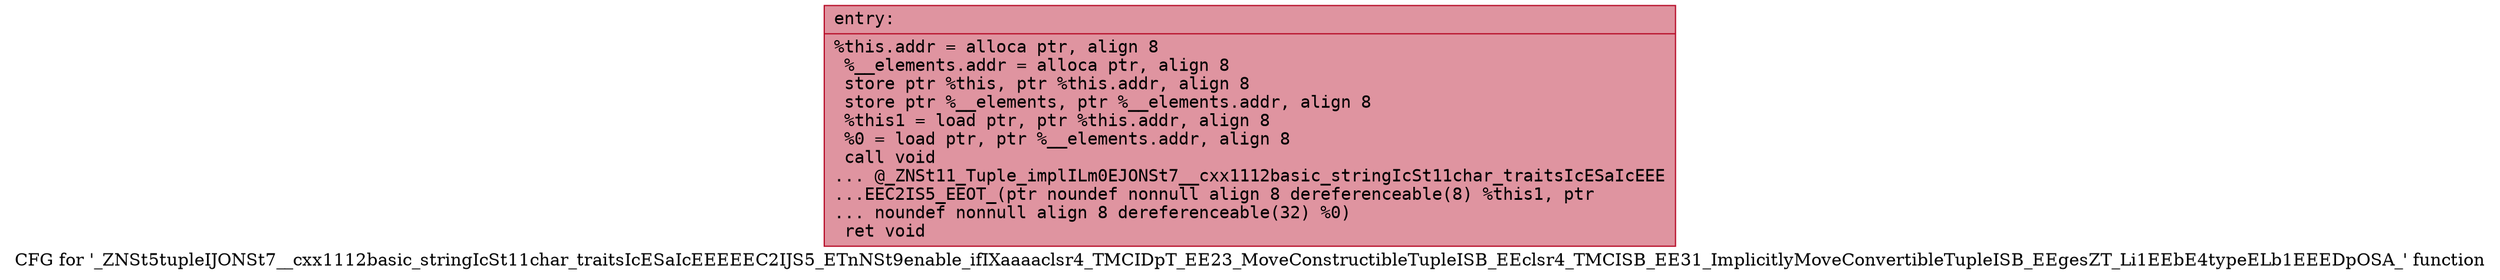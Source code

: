 digraph "CFG for '_ZNSt5tupleIJONSt7__cxx1112basic_stringIcSt11char_traitsIcESaIcEEEEEC2IJS5_ETnNSt9enable_ifIXaaaaclsr4_TMCIDpT_EE23_MoveConstructibleTupleISB_EEclsr4_TMCISB_EE31_ImplicitlyMoveConvertibleTupleISB_EEgesZT_Li1EEbE4typeELb1EEEDpOSA_' function" {
	label="CFG for '_ZNSt5tupleIJONSt7__cxx1112basic_stringIcSt11char_traitsIcESaIcEEEEEC2IJS5_ETnNSt9enable_ifIXaaaaclsr4_TMCIDpT_EE23_MoveConstructibleTupleISB_EEclsr4_TMCISB_EE31_ImplicitlyMoveConvertibleTupleISB_EEgesZT_Li1EEbE4typeELb1EEEDpOSA_' function";

	Node0x556bfea205a0 [shape=record,color="#b70d28ff", style=filled, fillcolor="#b70d2870" fontname="Courier",label="{entry:\l|  %this.addr = alloca ptr, align 8\l  %__elements.addr = alloca ptr, align 8\l  store ptr %this, ptr %this.addr, align 8\l  store ptr %__elements, ptr %__elements.addr, align 8\l  %this1 = load ptr, ptr %this.addr, align 8\l  %0 = load ptr, ptr %__elements.addr, align 8\l  call void\l... @_ZNSt11_Tuple_implILm0EJONSt7__cxx1112basic_stringIcSt11char_traitsIcESaIcEEE\l...EEC2IS5_EEOT_(ptr noundef nonnull align 8 dereferenceable(8) %this1, ptr\l... noundef nonnull align 8 dereferenceable(32) %0)\l  ret void\l}"];
}
